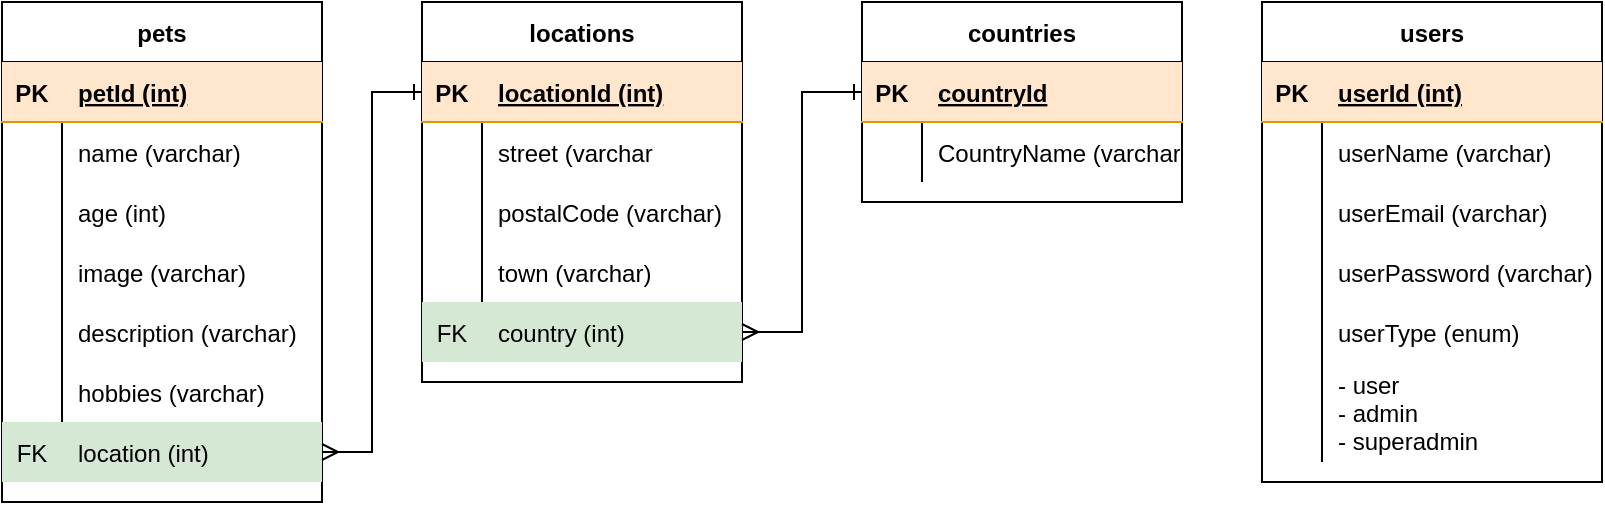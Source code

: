 <mxfile version="13.10.0" type="github">
  <diagram id="S9ceoyBOBp-LiY6cDrLX" name="Page-1">
    <mxGraphModel dx="955" dy="725" grid="1" gridSize="10" guides="1" tooltips="1" connect="1" arrows="1" fold="1" page="1" pageScale="1" pageWidth="827" pageHeight="1169" math="0" shadow="0">
      <root>
        <mxCell id="0" />
        <mxCell id="1" parent="0" />
        <mxCell id="QM-Ya2pY4bfz0PaY0hQm-1" value="pets" style="shape=table;startSize=30;container=1;collapsible=1;childLayout=tableLayout;fixedRows=1;rowLines=0;fontStyle=1;align=center;resizeLast=1;" parent="1" vertex="1">
          <mxGeometry x="10" y="360" width="160" height="250" as="geometry" />
        </mxCell>
        <mxCell id="QM-Ya2pY4bfz0PaY0hQm-2" value="" style="shape=partialRectangle;collapsible=0;dropTarget=0;pointerEvents=0;fillColor=#ffe6cc;top=0;left=0;bottom=1;right=0;points=[[0,0.5],[1,0.5]];portConstraint=eastwest;strokeColor=#d79b00;" parent="QM-Ya2pY4bfz0PaY0hQm-1" vertex="1">
          <mxGeometry y="30" width="160" height="30" as="geometry" />
        </mxCell>
        <mxCell id="QM-Ya2pY4bfz0PaY0hQm-3" value="PK" style="shape=partialRectangle;connectable=0;fillColor=none;top=0;left=0;bottom=0;right=0;fontStyle=1;overflow=hidden;" parent="QM-Ya2pY4bfz0PaY0hQm-2" vertex="1">
          <mxGeometry width="30" height="30" as="geometry" />
        </mxCell>
        <mxCell id="QM-Ya2pY4bfz0PaY0hQm-4" value="petId (int)" style="shape=partialRectangle;connectable=0;fillColor=none;top=0;left=0;bottom=0;right=0;align=left;spacingLeft=6;fontStyle=5;overflow=hidden;" parent="QM-Ya2pY4bfz0PaY0hQm-2" vertex="1">
          <mxGeometry x="30" width="130" height="30" as="geometry" />
        </mxCell>
        <mxCell id="QM-Ya2pY4bfz0PaY0hQm-5" value="" style="shape=partialRectangle;collapsible=0;dropTarget=0;pointerEvents=0;fillColor=none;top=0;left=0;bottom=0;right=0;points=[[0,0.5],[1,0.5]];portConstraint=eastwest;" parent="QM-Ya2pY4bfz0PaY0hQm-1" vertex="1">
          <mxGeometry y="60" width="160" height="30" as="geometry" />
        </mxCell>
        <mxCell id="QM-Ya2pY4bfz0PaY0hQm-6" value="" style="shape=partialRectangle;connectable=0;fillColor=none;top=0;left=0;bottom=0;right=0;editable=1;overflow=hidden;" parent="QM-Ya2pY4bfz0PaY0hQm-5" vertex="1">
          <mxGeometry width="30" height="30" as="geometry" />
        </mxCell>
        <mxCell id="QM-Ya2pY4bfz0PaY0hQm-7" value="name (varchar)" style="shape=partialRectangle;connectable=0;fillColor=none;top=0;left=0;bottom=0;right=0;align=left;spacingLeft=6;overflow=hidden;" parent="QM-Ya2pY4bfz0PaY0hQm-5" vertex="1">
          <mxGeometry x="30" width="130" height="30" as="geometry" />
        </mxCell>
        <mxCell id="QM-Ya2pY4bfz0PaY0hQm-8" value="" style="shape=partialRectangle;collapsible=0;dropTarget=0;pointerEvents=0;fillColor=none;top=0;left=0;bottom=0;right=0;points=[[0,0.5],[1,0.5]];portConstraint=eastwest;" parent="QM-Ya2pY4bfz0PaY0hQm-1" vertex="1">
          <mxGeometry y="90" width="160" height="30" as="geometry" />
        </mxCell>
        <mxCell id="QM-Ya2pY4bfz0PaY0hQm-9" value="" style="shape=partialRectangle;connectable=0;fillColor=none;top=0;left=0;bottom=0;right=0;editable=1;overflow=hidden;" parent="QM-Ya2pY4bfz0PaY0hQm-8" vertex="1">
          <mxGeometry width="30" height="30" as="geometry" />
        </mxCell>
        <mxCell id="QM-Ya2pY4bfz0PaY0hQm-10" value="age (int)" style="shape=partialRectangle;connectable=0;fillColor=none;top=0;left=0;bottom=0;right=0;align=left;spacingLeft=6;overflow=hidden;" parent="QM-Ya2pY4bfz0PaY0hQm-8" vertex="1">
          <mxGeometry x="30" width="130" height="30" as="geometry" />
        </mxCell>
        <mxCell id="QM-Ya2pY4bfz0PaY0hQm-11" value="" style="shape=partialRectangle;collapsible=0;dropTarget=0;pointerEvents=0;fillColor=none;top=0;left=0;bottom=0;right=0;points=[[0,0.5],[1,0.5]];portConstraint=eastwest;" parent="QM-Ya2pY4bfz0PaY0hQm-1" vertex="1">
          <mxGeometry y="120" width="160" height="30" as="geometry" />
        </mxCell>
        <mxCell id="QM-Ya2pY4bfz0PaY0hQm-12" value="" style="shape=partialRectangle;connectable=0;fillColor=none;top=0;left=0;bottom=0;right=0;editable=1;overflow=hidden;" parent="QM-Ya2pY4bfz0PaY0hQm-11" vertex="1">
          <mxGeometry width="30" height="30" as="geometry" />
        </mxCell>
        <mxCell id="QM-Ya2pY4bfz0PaY0hQm-13" value="image (varchar)" style="shape=partialRectangle;connectable=0;fillColor=none;top=0;left=0;bottom=0;right=0;align=left;spacingLeft=6;overflow=hidden;" parent="QM-Ya2pY4bfz0PaY0hQm-11" vertex="1">
          <mxGeometry x="30" width="130" height="30" as="geometry" />
        </mxCell>
        <mxCell id="QM-Ya2pY4bfz0PaY0hQm-27" value="" style="shape=partialRectangle;collapsible=0;dropTarget=0;pointerEvents=0;fillColor=none;top=0;left=0;bottom=0;right=0;points=[[0,0.5],[1,0.5]];portConstraint=eastwest;" parent="QM-Ya2pY4bfz0PaY0hQm-1" vertex="1">
          <mxGeometry y="150" width="160" height="30" as="geometry" />
        </mxCell>
        <mxCell id="QM-Ya2pY4bfz0PaY0hQm-28" value="" style="shape=partialRectangle;connectable=0;fillColor=none;top=0;left=0;bottom=0;right=0;editable=1;overflow=hidden;" parent="QM-Ya2pY4bfz0PaY0hQm-27" vertex="1">
          <mxGeometry width="30" height="30" as="geometry" />
        </mxCell>
        <mxCell id="QM-Ya2pY4bfz0PaY0hQm-29" value="description (varchar)" style="shape=partialRectangle;connectable=0;fillColor=none;top=0;left=0;bottom=0;right=0;align=left;spacingLeft=6;overflow=hidden;" parent="QM-Ya2pY4bfz0PaY0hQm-27" vertex="1">
          <mxGeometry x="30" width="130" height="30" as="geometry" />
        </mxCell>
        <mxCell id="QM-Ya2pY4bfz0PaY0hQm-30" value="" style="shape=partialRectangle;collapsible=0;dropTarget=0;pointerEvents=0;fillColor=none;top=0;left=0;bottom=0;right=0;points=[[0,0.5],[1,0.5]];portConstraint=eastwest;" parent="QM-Ya2pY4bfz0PaY0hQm-1" vertex="1">
          <mxGeometry y="180" width="160" height="30" as="geometry" />
        </mxCell>
        <mxCell id="QM-Ya2pY4bfz0PaY0hQm-31" value="" style="shape=partialRectangle;connectable=0;fillColor=none;top=0;left=0;bottom=0;right=0;editable=1;overflow=hidden;" parent="QM-Ya2pY4bfz0PaY0hQm-30" vertex="1">
          <mxGeometry width="30" height="30" as="geometry" />
        </mxCell>
        <mxCell id="QM-Ya2pY4bfz0PaY0hQm-32" value="hobbies (varchar)" style="shape=partialRectangle;connectable=0;fillColor=none;top=0;left=0;bottom=0;right=0;align=left;spacingLeft=6;overflow=hidden;" parent="QM-Ya2pY4bfz0PaY0hQm-30" vertex="1">
          <mxGeometry x="30" width="130" height="30" as="geometry" />
        </mxCell>
        <mxCell id="QM-Ya2pY4bfz0PaY0hQm-33" value="" style="shape=partialRectangle;collapsible=0;dropTarget=0;pointerEvents=0;fillColor=#d5e8d4;top=0;left=0;bottom=0;right=0;points=[[0,0.5],[1,0.5]];portConstraint=eastwest;strokeColor=#82b366;" parent="QM-Ya2pY4bfz0PaY0hQm-1" vertex="1">
          <mxGeometry y="210" width="160" height="30" as="geometry" />
        </mxCell>
        <mxCell id="QM-Ya2pY4bfz0PaY0hQm-34" value="FK" style="shape=partialRectangle;connectable=0;fillColor=none;top=0;left=0;bottom=0;right=0;editable=1;overflow=hidden;" parent="QM-Ya2pY4bfz0PaY0hQm-33" vertex="1">
          <mxGeometry width="30" height="30" as="geometry" />
        </mxCell>
        <mxCell id="QM-Ya2pY4bfz0PaY0hQm-35" value="location (int)" style="shape=partialRectangle;connectable=0;fillColor=none;top=0;left=0;bottom=0;right=0;align=left;spacingLeft=6;overflow=hidden;" parent="QM-Ya2pY4bfz0PaY0hQm-33" vertex="1">
          <mxGeometry x="30" width="130" height="30" as="geometry" />
        </mxCell>
        <mxCell id="QM-Ya2pY4bfz0PaY0hQm-36" value="locations" style="shape=table;startSize=30;container=1;collapsible=1;childLayout=tableLayout;fixedRows=1;rowLines=0;fontStyle=1;align=center;resizeLast=1;" parent="1" vertex="1">
          <mxGeometry x="220" y="360" width="160" height="190" as="geometry" />
        </mxCell>
        <mxCell id="QM-Ya2pY4bfz0PaY0hQm-37" value="" style="shape=partialRectangle;collapsible=0;dropTarget=0;pointerEvents=0;fillColor=#ffe6cc;top=0;left=0;bottom=1;right=0;points=[[0,0.5],[1,0.5]];portConstraint=eastwest;strokeColor=#d79b00;" parent="QM-Ya2pY4bfz0PaY0hQm-36" vertex="1">
          <mxGeometry y="30" width="160" height="30" as="geometry" />
        </mxCell>
        <mxCell id="QM-Ya2pY4bfz0PaY0hQm-38" value="PK" style="shape=partialRectangle;connectable=0;fillColor=none;top=0;left=0;bottom=0;right=0;fontStyle=1;overflow=hidden;" parent="QM-Ya2pY4bfz0PaY0hQm-37" vertex="1">
          <mxGeometry width="30" height="30" as="geometry" />
        </mxCell>
        <mxCell id="QM-Ya2pY4bfz0PaY0hQm-39" value="locationId (int)" style="shape=partialRectangle;connectable=0;fillColor=none;top=0;left=0;bottom=0;right=0;align=left;spacingLeft=6;fontStyle=5;overflow=hidden;" parent="QM-Ya2pY4bfz0PaY0hQm-37" vertex="1">
          <mxGeometry x="30" width="130" height="30" as="geometry" />
        </mxCell>
        <mxCell id="QM-Ya2pY4bfz0PaY0hQm-40" value="" style="shape=partialRectangle;collapsible=0;dropTarget=0;pointerEvents=0;fillColor=none;top=0;left=0;bottom=0;right=0;points=[[0,0.5],[1,0.5]];portConstraint=eastwest;" parent="QM-Ya2pY4bfz0PaY0hQm-36" vertex="1">
          <mxGeometry y="60" width="160" height="30" as="geometry" />
        </mxCell>
        <mxCell id="QM-Ya2pY4bfz0PaY0hQm-41" value="" style="shape=partialRectangle;connectable=0;fillColor=none;top=0;left=0;bottom=0;right=0;editable=1;overflow=hidden;" parent="QM-Ya2pY4bfz0PaY0hQm-40" vertex="1">
          <mxGeometry width="30" height="30" as="geometry" />
        </mxCell>
        <mxCell id="QM-Ya2pY4bfz0PaY0hQm-42" value="street (varchar" style="shape=partialRectangle;connectable=0;fillColor=none;top=0;left=0;bottom=0;right=0;align=left;spacingLeft=6;overflow=hidden;" parent="QM-Ya2pY4bfz0PaY0hQm-40" vertex="1">
          <mxGeometry x="30" width="130" height="30" as="geometry" />
        </mxCell>
        <mxCell id="QM-Ya2pY4bfz0PaY0hQm-43" value="" style="shape=partialRectangle;collapsible=0;dropTarget=0;pointerEvents=0;fillColor=none;top=0;left=0;bottom=0;right=0;points=[[0,0.5],[1,0.5]];portConstraint=eastwest;" parent="QM-Ya2pY4bfz0PaY0hQm-36" vertex="1">
          <mxGeometry y="90" width="160" height="30" as="geometry" />
        </mxCell>
        <mxCell id="QM-Ya2pY4bfz0PaY0hQm-44" value="" style="shape=partialRectangle;connectable=0;fillColor=none;top=0;left=0;bottom=0;right=0;editable=1;overflow=hidden;" parent="QM-Ya2pY4bfz0PaY0hQm-43" vertex="1">
          <mxGeometry width="30" height="30" as="geometry" />
        </mxCell>
        <mxCell id="QM-Ya2pY4bfz0PaY0hQm-45" value="postalCode (varchar)" style="shape=partialRectangle;connectable=0;fillColor=none;top=0;left=0;bottom=0;right=0;align=left;spacingLeft=6;overflow=hidden;" parent="QM-Ya2pY4bfz0PaY0hQm-43" vertex="1">
          <mxGeometry x="30" width="130" height="30" as="geometry" />
        </mxCell>
        <mxCell id="QM-Ya2pY4bfz0PaY0hQm-46" value="" style="shape=partialRectangle;collapsible=0;dropTarget=0;pointerEvents=0;fillColor=none;top=0;left=0;bottom=0;right=0;points=[[0,0.5],[1,0.5]];portConstraint=eastwest;" parent="QM-Ya2pY4bfz0PaY0hQm-36" vertex="1">
          <mxGeometry y="120" width="160" height="30" as="geometry" />
        </mxCell>
        <mxCell id="QM-Ya2pY4bfz0PaY0hQm-47" value="" style="shape=partialRectangle;connectable=0;fillColor=none;top=0;left=0;bottom=0;right=0;editable=1;overflow=hidden;" parent="QM-Ya2pY4bfz0PaY0hQm-46" vertex="1">
          <mxGeometry width="30" height="30" as="geometry" />
        </mxCell>
        <mxCell id="QM-Ya2pY4bfz0PaY0hQm-48" value="town (varchar)" style="shape=partialRectangle;connectable=0;fillColor=none;top=0;left=0;bottom=0;right=0;align=left;spacingLeft=6;overflow=hidden;" parent="QM-Ya2pY4bfz0PaY0hQm-46" vertex="1">
          <mxGeometry x="30" width="130" height="30" as="geometry" />
        </mxCell>
        <mxCell id="QM-Ya2pY4bfz0PaY0hQm-49" value="" style="shape=partialRectangle;collapsible=0;dropTarget=0;pointerEvents=0;fillColor=#d5e8d4;top=0;left=0;bottom=0;right=0;points=[[0,0.5],[1,0.5]];portConstraint=eastwest;strokeColor=#82b366;" parent="QM-Ya2pY4bfz0PaY0hQm-36" vertex="1">
          <mxGeometry y="150" width="160" height="30" as="geometry" />
        </mxCell>
        <mxCell id="QM-Ya2pY4bfz0PaY0hQm-50" value="FK" style="shape=partialRectangle;connectable=0;fillColor=none;top=0;left=0;bottom=0;right=0;editable=1;overflow=hidden;" parent="QM-Ya2pY4bfz0PaY0hQm-49" vertex="1">
          <mxGeometry width="30" height="30" as="geometry" />
        </mxCell>
        <mxCell id="QM-Ya2pY4bfz0PaY0hQm-51" value="country (int)" style="shape=partialRectangle;connectable=0;fillColor=none;top=0;left=0;bottom=0;right=0;align=left;spacingLeft=6;overflow=hidden;" parent="QM-Ya2pY4bfz0PaY0hQm-49" vertex="1">
          <mxGeometry x="30" width="130" height="30" as="geometry" />
        </mxCell>
        <mxCell id="QM-Ya2pY4bfz0PaY0hQm-52" value="countries" style="shape=table;startSize=30;container=1;collapsible=1;childLayout=tableLayout;fixedRows=1;rowLines=0;fontStyle=1;align=center;resizeLast=1;" parent="1" vertex="1">
          <mxGeometry x="440" y="360" width="160" height="100" as="geometry" />
        </mxCell>
        <mxCell id="QM-Ya2pY4bfz0PaY0hQm-53" value="" style="shape=partialRectangle;collapsible=0;dropTarget=0;pointerEvents=0;fillColor=#ffe6cc;top=0;left=0;bottom=1;right=0;points=[[0,0.5],[1,0.5]];portConstraint=eastwest;strokeColor=#d79b00;" parent="QM-Ya2pY4bfz0PaY0hQm-52" vertex="1">
          <mxGeometry y="30" width="160" height="30" as="geometry" />
        </mxCell>
        <mxCell id="QM-Ya2pY4bfz0PaY0hQm-54" value="PK" style="shape=partialRectangle;connectable=0;fillColor=none;top=0;left=0;bottom=0;right=0;fontStyle=1;overflow=hidden;" parent="QM-Ya2pY4bfz0PaY0hQm-53" vertex="1">
          <mxGeometry width="30" height="30" as="geometry" />
        </mxCell>
        <mxCell id="QM-Ya2pY4bfz0PaY0hQm-55" value="countryId" style="shape=partialRectangle;connectable=0;fillColor=none;top=0;left=0;bottom=0;right=0;align=left;spacingLeft=6;fontStyle=5;overflow=hidden;" parent="QM-Ya2pY4bfz0PaY0hQm-53" vertex="1">
          <mxGeometry x="30" width="130" height="30" as="geometry" />
        </mxCell>
        <mxCell id="QM-Ya2pY4bfz0PaY0hQm-56" value="" style="shape=partialRectangle;collapsible=0;dropTarget=0;pointerEvents=0;fillColor=none;top=0;left=0;bottom=0;right=0;points=[[0,0.5],[1,0.5]];portConstraint=eastwest;" parent="QM-Ya2pY4bfz0PaY0hQm-52" vertex="1">
          <mxGeometry y="60" width="160" height="30" as="geometry" />
        </mxCell>
        <mxCell id="QM-Ya2pY4bfz0PaY0hQm-57" value="" style="shape=partialRectangle;connectable=0;fillColor=none;top=0;left=0;bottom=0;right=0;editable=1;overflow=hidden;" parent="QM-Ya2pY4bfz0PaY0hQm-56" vertex="1">
          <mxGeometry width="30" height="30" as="geometry" />
        </mxCell>
        <mxCell id="QM-Ya2pY4bfz0PaY0hQm-58" value="CountryName (varchar)" style="shape=partialRectangle;connectable=0;fillColor=none;top=0;left=0;bottom=0;right=0;align=left;spacingLeft=6;overflow=hidden;" parent="QM-Ya2pY4bfz0PaY0hQm-56" vertex="1">
          <mxGeometry x="30" width="130" height="30" as="geometry" />
        </mxCell>
        <mxCell id="QM-Ya2pY4bfz0PaY0hQm-67" style="edgeStyle=orthogonalEdgeStyle;rounded=0;orthogonalLoop=1;jettySize=auto;html=1;entryX=0;entryY=0.5;entryDx=0;entryDy=0;endArrow=ERone;endFill=0;startArrow=ERmany;startFill=0;" parent="1" source="QM-Ya2pY4bfz0PaY0hQm-33" target="QM-Ya2pY4bfz0PaY0hQm-37" edge="1">
          <mxGeometry relative="1" as="geometry" />
        </mxCell>
        <mxCell id="QM-Ya2pY4bfz0PaY0hQm-68" style="edgeStyle=orthogonalEdgeStyle;rounded=0;orthogonalLoop=1;jettySize=auto;html=1;entryX=0;entryY=0.5;entryDx=0;entryDy=0;startArrow=ERmany;startFill=0;endArrow=ERone;endFill=0;" parent="1" source="QM-Ya2pY4bfz0PaY0hQm-49" target="QM-Ya2pY4bfz0PaY0hQm-53" edge="1">
          <mxGeometry relative="1" as="geometry" />
        </mxCell>
        <mxCell id="QM-Ya2pY4bfz0PaY0hQm-69" value="users" style="shape=table;startSize=30;container=1;collapsible=1;childLayout=tableLayout;fixedRows=1;rowLines=0;fontStyle=1;align=center;resizeLast=1;" parent="1" vertex="1">
          <mxGeometry x="640" y="360" width="170" height="240" as="geometry" />
        </mxCell>
        <mxCell id="QM-Ya2pY4bfz0PaY0hQm-70" value="" style="shape=partialRectangle;collapsible=0;dropTarget=0;pointerEvents=0;fillColor=#ffe6cc;top=0;left=0;bottom=1;right=0;points=[[0,0.5],[1,0.5]];portConstraint=eastwest;strokeColor=#d79b00;" parent="QM-Ya2pY4bfz0PaY0hQm-69" vertex="1">
          <mxGeometry y="30" width="170" height="30" as="geometry" />
        </mxCell>
        <mxCell id="QM-Ya2pY4bfz0PaY0hQm-71" value="PK" style="shape=partialRectangle;connectable=0;fillColor=none;top=0;left=0;bottom=0;right=0;fontStyle=1;overflow=hidden;" parent="QM-Ya2pY4bfz0PaY0hQm-70" vertex="1">
          <mxGeometry width="30" height="30" as="geometry" />
        </mxCell>
        <mxCell id="QM-Ya2pY4bfz0PaY0hQm-72" value="userId (int)" style="shape=partialRectangle;connectable=0;fillColor=none;top=0;left=0;bottom=0;right=0;align=left;spacingLeft=6;fontStyle=5;overflow=hidden;" parent="QM-Ya2pY4bfz0PaY0hQm-70" vertex="1">
          <mxGeometry x="30" width="140" height="30" as="geometry" />
        </mxCell>
        <mxCell id="QM-Ya2pY4bfz0PaY0hQm-73" value="" style="shape=partialRectangle;collapsible=0;dropTarget=0;pointerEvents=0;fillColor=none;top=0;left=0;bottom=0;right=0;points=[[0,0.5],[1,0.5]];portConstraint=eastwest;" parent="QM-Ya2pY4bfz0PaY0hQm-69" vertex="1">
          <mxGeometry y="60" width="170" height="30" as="geometry" />
        </mxCell>
        <mxCell id="QM-Ya2pY4bfz0PaY0hQm-74" value="" style="shape=partialRectangle;connectable=0;fillColor=none;top=0;left=0;bottom=0;right=0;editable=1;overflow=hidden;" parent="QM-Ya2pY4bfz0PaY0hQm-73" vertex="1">
          <mxGeometry width="30" height="30" as="geometry" />
        </mxCell>
        <mxCell id="QM-Ya2pY4bfz0PaY0hQm-75" value="userName (varchar)" style="shape=partialRectangle;connectable=0;fillColor=none;top=0;left=0;bottom=0;right=0;align=left;spacingLeft=6;overflow=hidden;" parent="QM-Ya2pY4bfz0PaY0hQm-73" vertex="1">
          <mxGeometry x="30" width="140" height="30" as="geometry" />
        </mxCell>
        <mxCell id="QM-Ya2pY4bfz0PaY0hQm-76" value="" style="shape=partialRectangle;collapsible=0;dropTarget=0;pointerEvents=0;fillColor=none;top=0;left=0;bottom=0;right=0;points=[[0,0.5],[1,0.5]];portConstraint=eastwest;" parent="QM-Ya2pY4bfz0PaY0hQm-69" vertex="1">
          <mxGeometry y="90" width="170" height="30" as="geometry" />
        </mxCell>
        <mxCell id="QM-Ya2pY4bfz0PaY0hQm-77" value="" style="shape=partialRectangle;connectable=0;fillColor=none;top=0;left=0;bottom=0;right=0;editable=1;overflow=hidden;" parent="QM-Ya2pY4bfz0PaY0hQm-76" vertex="1">
          <mxGeometry width="30" height="30" as="geometry" />
        </mxCell>
        <mxCell id="QM-Ya2pY4bfz0PaY0hQm-78" value="userEmail (varchar)" style="shape=partialRectangle;connectable=0;fillColor=none;top=0;left=0;bottom=0;right=0;align=left;spacingLeft=6;overflow=hidden;" parent="QM-Ya2pY4bfz0PaY0hQm-76" vertex="1">
          <mxGeometry x="30" width="140" height="30" as="geometry" />
        </mxCell>
        <mxCell id="QM-Ya2pY4bfz0PaY0hQm-79" value="" style="shape=partialRectangle;collapsible=0;dropTarget=0;pointerEvents=0;fillColor=none;top=0;left=0;bottom=0;right=0;points=[[0,0.5],[1,0.5]];portConstraint=eastwest;" parent="QM-Ya2pY4bfz0PaY0hQm-69" vertex="1">
          <mxGeometry y="120" width="170" height="30" as="geometry" />
        </mxCell>
        <mxCell id="QM-Ya2pY4bfz0PaY0hQm-80" value="" style="shape=partialRectangle;connectable=0;fillColor=none;top=0;left=0;bottom=0;right=0;editable=1;overflow=hidden;" parent="QM-Ya2pY4bfz0PaY0hQm-79" vertex="1">
          <mxGeometry width="30" height="30" as="geometry" />
        </mxCell>
        <mxCell id="QM-Ya2pY4bfz0PaY0hQm-81" value="userPassword (varchar)" style="shape=partialRectangle;connectable=0;fillColor=none;top=0;left=0;bottom=0;right=0;align=left;spacingLeft=6;overflow=hidden;" parent="QM-Ya2pY4bfz0PaY0hQm-79" vertex="1">
          <mxGeometry x="30" width="140" height="30" as="geometry" />
        </mxCell>
        <mxCell id="QM-Ya2pY4bfz0PaY0hQm-82" value="" style="shape=partialRectangle;collapsible=0;dropTarget=0;pointerEvents=0;fillColor=none;top=0;left=0;bottom=0;right=0;points=[[0,0.5],[1,0.5]];portConstraint=eastwest;" parent="QM-Ya2pY4bfz0PaY0hQm-69" vertex="1">
          <mxGeometry y="150" width="170" height="30" as="geometry" />
        </mxCell>
        <mxCell id="QM-Ya2pY4bfz0PaY0hQm-83" value="" style="shape=partialRectangle;connectable=0;fillColor=none;top=0;left=0;bottom=0;right=0;editable=1;overflow=hidden;" parent="QM-Ya2pY4bfz0PaY0hQm-82" vertex="1">
          <mxGeometry width="30" height="30" as="geometry" />
        </mxCell>
        <mxCell id="QM-Ya2pY4bfz0PaY0hQm-84" value="userType (enum)" style="shape=partialRectangle;connectable=0;fillColor=none;top=0;left=0;bottom=0;right=0;align=left;spacingLeft=6;overflow=hidden;" parent="QM-Ya2pY4bfz0PaY0hQm-82" vertex="1">
          <mxGeometry x="30" width="140" height="30" as="geometry" />
        </mxCell>
        <mxCell id="QM-Ya2pY4bfz0PaY0hQm-85" value="" style="shape=partialRectangle;collapsible=0;dropTarget=0;pointerEvents=0;fillColor=none;top=0;left=0;bottom=0;right=0;points=[[0,0.5],[1,0.5]];portConstraint=eastwest;" parent="QM-Ya2pY4bfz0PaY0hQm-69" vertex="1">
          <mxGeometry y="180" width="170" height="50" as="geometry" />
        </mxCell>
        <mxCell id="QM-Ya2pY4bfz0PaY0hQm-86" value="" style="shape=partialRectangle;connectable=0;fillColor=none;top=0;left=0;bottom=0;right=0;editable=1;overflow=hidden;" parent="QM-Ya2pY4bfz0PaY0hQm-85" vertex="1">
          <mxGeometry width="30" height="50" as="geometry" />
        </mxCell>
        <mxCell id="QM-Ya2pY4bfz0PaY0hQm-87" value="- user&#xa;- admin&#xa;- superadmin" style="shape=partialRectangle;connectable=0;fillColor=none;top=0;left=0;bottom=0;right=0;align=left;spacingLeft=6;overflow=hidden;" parent="QM-Ya2pY4bfz0PaY0hQm-85" vertex="1">
          <mxGeometry x="30" width="140" height="50" as="geometry" />
        </mxCell>
      </root>
    </mxGraphModel>
  </diagram>
</mxfile>
